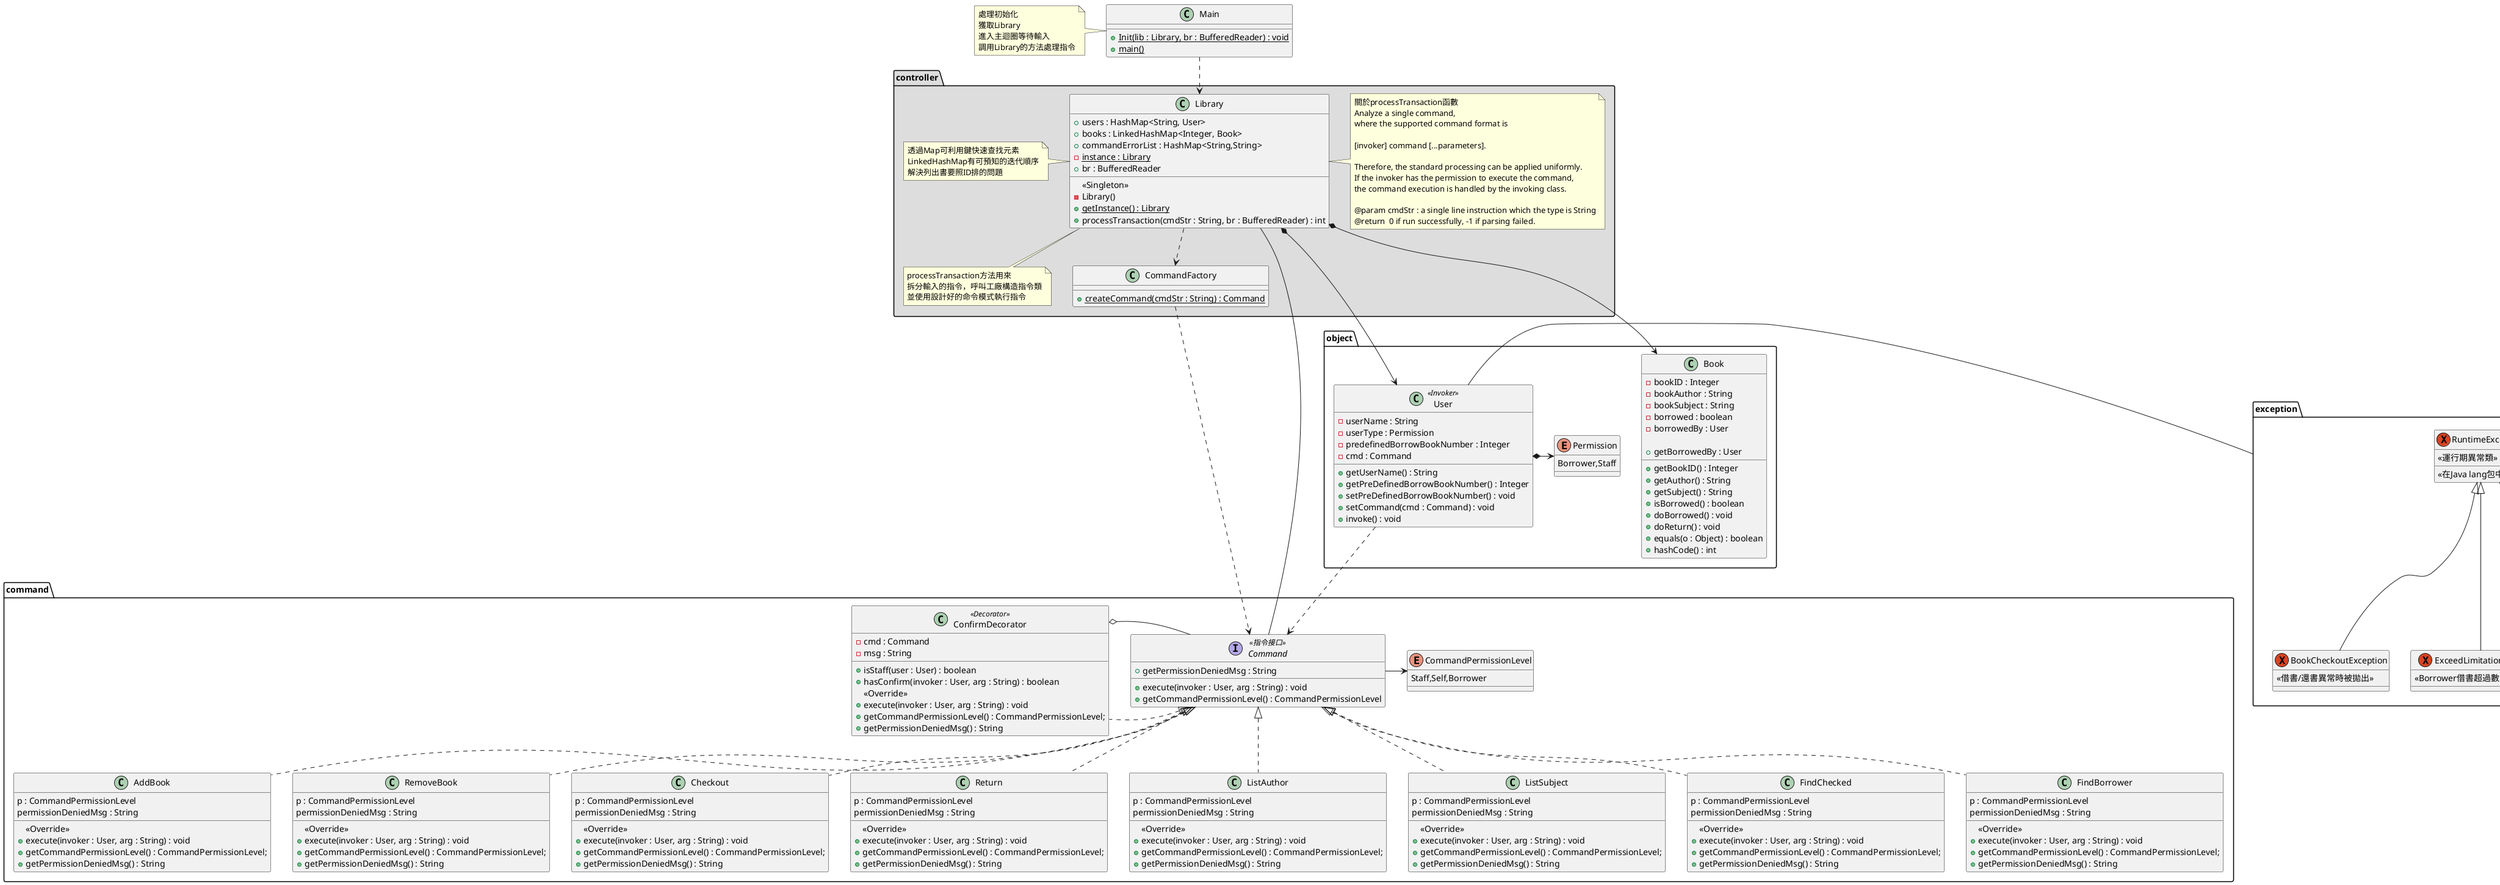 @startuml
class Main{
    +{static}Init(lib : Library, br : BufferedReader) : void
    +{static}main()
}
note left of Main : 處理初始化\n獲取Library\n進入主迴圈等待輸入\n調用Library的方法處理指令

package controller #DDDDDD{
    class Library{
        +users : HashMap<String, User>
        +books : LinkedHashMap<Integer, Book>
        +commandErrorList : HashMap<String,String>
        {static}-instance : Library
        +br : BufferedReader

        {method}<<Singleton>>
        -Library()
        {static}+getInstance() : Library
        +processTransaction(cmdStr : String, br : BufferedReader) : int
    }
    note left of Library : 透過Map可利用鍵快速查找元素\nLinkedHashMap有可預知的迭代順序\n解決列出書要照ID排的問題
    note bottom of Library : processTransaction方法用來\n拆分輸入的指令，呼叫工廠構造指令類\n並使用設計好的命令模式執行指令
    note right of Library : 關於processTransaction函數\nAnalyze a single command,\nwhere the supported command format is\n\n[invoker] command [...parameters].\n\nTherefore, the standard processing can be applied uniformly.\nIf the invoker has the permission to execute the command,\nthe command execution is handled by the invoking class.\n\n@param cmdStr : a single line instruction which the type is String\n@return  0 if run successfully, -1 if parsing failed.

    class CommandFactory{
        +{static}createCommand(cmdStr : String) : Command
    }
}

package object{
    enum Permission{
        Borrower,Staff
    }
    class User<<Invoker>>{
        -userName : String
        -userType : Permission
        -predefinedBorrowBookNumber : Integer
        -cmd : Command
        +getUserName() : String
        +getPreDefinedBorrowBookNumber() : Integer
        +setPreDefinedBorrowBookNumber() : void
        +setCommand(cmd : Command) : void
        +invoke() : void
    }


    class Book{
        -bookID : Integer
        -bookAuthor : String
        -bookSubject : String
        -borrowed : boolean
        -borrowedBy : User

        +getBookID() : Integer
        +getAuthor() : String
        +getSubject() : String
        +isBorrowed() : boolean
        +getBorrowedBy : User
        +doBorrowed() : void
        +doReturn() : void
        +equals(o : Object) : boolean
        +hashCode() : int
    }
}



package "command"{
    interface Command<< 指令接口 >>{
        +execute(invoker : User, arg : String) : void
        +getCommandPermissionLevel() : CommandPermissionLevel
        +getPermissionDeniedMsg : String
    }
    class ConfirmDecorator << Decorator >> implements Command{
        -cmd : Command
        -msg : String

        +isStaff(user : User) : boolean
        +hasConfirm(invoker : User, arg : String) : boolean
        {method}<<Override>>
        +execute(invoker : User, arg : String) : void
        +getCommandPermissionLevel() : CommandPermissionLevel;
        +getPermissionDeniedMsg() : String
    }
    enum CommandPermissionLevel{
        Staff,Self,Borrower
    }
    class AddBook implements Command{
        p : CommandPermissionLevel
        permissionDeniedMsg : String

        {method}<<Override>>
        +execute(invoker : User, arg : String) : void
        +getCommandPermissionLevel() : CommandPermissionLevel;
        +getPermissionDeniedMsg() : String
    }

    class RemoveBook implements Command{
        p : CommandPermissionLevel
        permissionDeniedMsg : String

        {method}<<Override>>
        +execute(invoker : User, arg : String) : void
        +getCommandPermissionLevel() : CommandPermissionLevel;
        +getPermissionDeniedMsg() : String
    }

    class Checkout implements Command{
        p : CommandPermissionLevel
        permissionDeniedMsg : String

        {method}<<Override>>
        +execute(invoker : User, arg : String) : void
        +getCommandPermissionLevel() : CommandPermissionLevel;
        +getPermissionDeniedMsg() : String
    }

    class Return implements Command{
        p : CommandPermissionLevel
        permissionDeniedMsg : String

        {method}<<Override>>
        +execute(invoker : User, arg : String) : void
        +getCommandPermissionLevel() : CommandPermissionLevel;
        +getPermissionDeniedMsg() : String
    }

    class ListAuthor implements Command{
        p : CommandPermissionLevel
        permissionDeniedMsg : String

        {method}<<Override>>
        +execute(invoker : User, arg : String) : void
        +getCommandPermissionLevel() : CommandPermissionLevel;
        +getPermissionDeniedMsg() : String
    }

    class ListSubject implements Command{
        p : CommandPermissionLevel
        permissionDeniedMsg : String

        {method}<<Override>>
        +execute(invoker : User, arg : String) : void
        +getCommandPermissionLevel() : CommandPermissionLevel;
        +getPermissionDeniedMsg() : String
    }

    class FindChecked implements Command{
        p : CommandPermissionLevel
        permissionDeniedMsg : String

        {method}<<Override>>
        +execute(invoker : User, arg : String) : void
        +getCommandPermissionLevel() : CommandPermissionLevel;
        +getPermissionDeniedMsg() : String
    }

    class FindBorrower implements Command{
        p : CommandPermissionLevel
        permissionDeniedMsg : String

        {method}<<Override>>
        +execute(invoker : User, arg : String) : void
        +getCommandPermissionLevel() : CommandPermissionLevel;
        +getPermissionDeniedMsg() : String
    }
}

package exception #FFFFFF{
    Exception RuntimeException{
        <<運行期異常類>>
        {method}<<在Java lang包中>>
    }
    Exception BookCheckoutException extends RuntimeException{
        <<借書/還書異常時被拋出>>
    }
    Exception ExceedLimitationException extends RuntimeException{
        <<Borrower借書超過數量時被拋出>>
    }
    Exception PermissionDeniedException extends RuntimeException{
        <<Invoker無權執行指令時被拋出>>
    }
}

Main ..> Library
Library -- Command
Library *---> Book
Library *---> User
Library ..> CommandFactory
CommandFactory ..> Command
User *-> Permission
User ..> Command
User - exception
ConfirmDecorator o- Command
Command -> CommandPermissionLevel
@enduml
